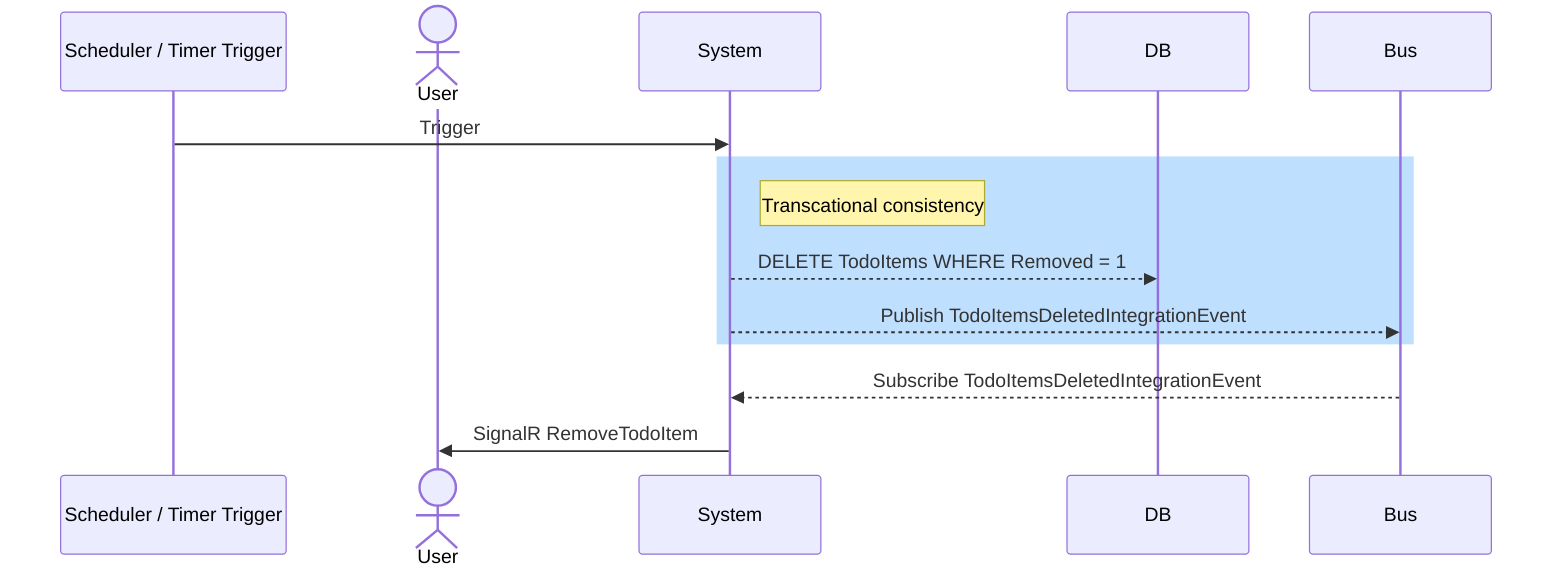 sequenceDiagram
    participant TimerTrigger as Scheduler / Timer Trigger
    actor User
    participant System
    participant DB
    participant Bus
    TimerTrigger->>System: Trigger
    rect rgb(191, 223, 255)
    note right of System: Transcational consistency
    System-->>DB: DELETE TodoItems WHERE Removed = 1
    System-->>Bus: Publish TodoItemsDeletedIntegrationEvent
    end
    Bus-->>System: Subscribe TodoItemsDeletedIntegrationEvent
    System->>User: SignalR RemoveTodoItem